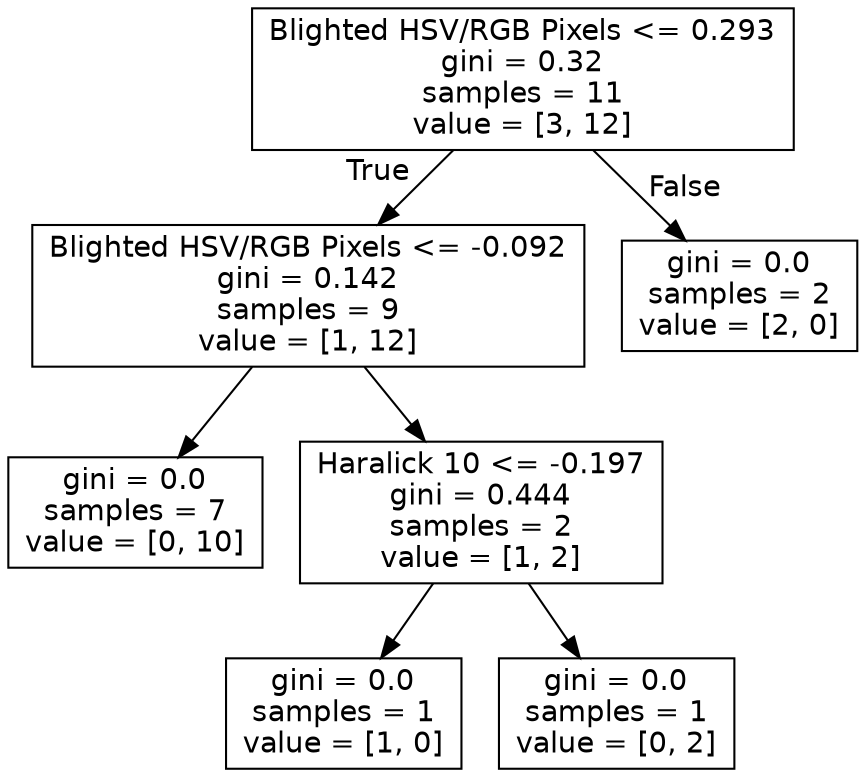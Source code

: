 digraph Tree {
node [shape=box, fontname="helvetica"] ;
edge [fontname="helvetica"] ;
0 [label="Blighted HSV/RGB Pixels <= 0.293\ngini = 0.32\nsamples = 11\nvalue = [3, 12]"] ;
1 [label="Blighted HSV/RGB Pixels <= -0.092\ngini = 0.142\nsamples = 9\nvalue = [1, 12]"] ;
0 -> 1 [labeldistance=2.5, labelangle=45, headlabel="True"] ;
2 [label="gini = 0.0\nsamples = 7\nvalue = [0, 10]"] ;
1 -> 2 ;
3 [label="Haralick 10 <= -0.197\ngini = 0.444\nsamples = 2\nvalue = [1, 2]"] ;
1 -> 3 ;
4 [label="gini = 0.0\nsamples = 1\nvalue = [1, 0]"] ;
3 -> 4 ;
5 [label="gini = 0.0\nsamples = 1\nvalue = [0, 2]"] ;
3 -> 5 ;
6 [label="gini = 0.0\nsamples = 2\nvalue = [2, 0]"] ;
0 -> 6 [labeldistance=2.5, labelangle=-45, headlabel="False"] ;
}